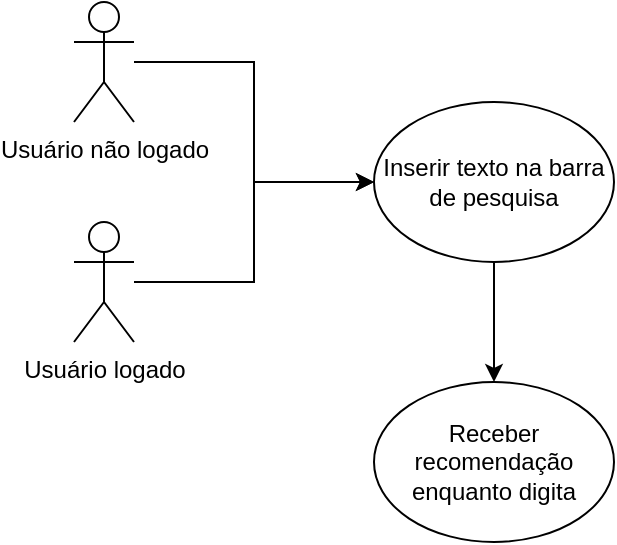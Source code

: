 <mxfile version="26.0.9">
  <diagram name="Página-1" id="swJL8_UnPgZipM8jUTZV">
    <mxGraphModel dx="1536" dy="619" grid="1" gridSize="10" guides="1" tooltips="1" connect="1" arrows="1" fold="1" page="1" pageScale="1" pageWidth="827" pageHeight="1169" math="0" shadow="0">
      <root>
        <mxCell id="0" />
        <mxCell id="1" parent="0" />
        <mxCell id="qX8OSAhcZNE9EDzZe5ZY-3" style="edgeStyle=orthogonalEdgeStyle;rounded=0;orthogonalLoop=1;jettySize=auto;html=1;entryX=0;entryY=0.5;entryDx=0;entryDy=0;" edge="1" parent="1" source="qX8OSAhcZNE9EDzZe5ZY-1" target="qX8OSAhcZNE9EDzZe5ZY-2">
          <mxGeometry relative="1" as="geometry" />
        </mxCell>
        <mxCell id="qX8OSAhcZNE9EDzZe5ZY-1" value="Usuário não logado" style="shape=umlActor;verticalLabelPosition=bottom;verticalAlign=top;html=1;outlineConnect=0;" vertex="1" parent="1">
          <mxGeometry x="50" y="30" width="30" height="60" as="geometry" />
        </mxCell>
        <mxCell id="qX8OSAhcZNE9EDzZe5ZY-9" style="edgeStyle=orthogonalEdgeStyle;rounded=0;orthogonalLoop=1;jettySize=auto;html=1;entryX=0.5;entryY=0;entryDx=0;entryDy=0;" edge="1" parent="1" source="qX8OSAhcZNE9EDzZe5ZY-2" target="qX8OSAhcZNE9EDzZe5ZY-8">
          <mxGeometry relative="1" as="geometry" />
        </mxCell>
        <mxCell id="qX8OSAhcZNE9EDzZe5ZY-2" value="Inserir texto na barra de pesquisa" style="ellipse;whiteSpace=wrap;html=1;" vertex="1" parent="1">
          <mxGeometry x="200" y="80" width="120" height="80" as="geometry" />
        </mxCell>
        <mxCell id="qX8OSAhcZNE9EDzZe5ZY-7" style="edgeStyle=orthogonalEdgeStyle;rounded=0;orthogonalLoop=1;jettySize=auto;html=1;entryX=0;entryY=0.5;entryDx=0;entryDy=0;" edge="1" parent="1" source="qX8OSAhcZNE9EDzZe5ZY-6" target="qX8OSAhcZNE9EDzZe5ZY-2">
          <mxGeometry relative="1" as="geometry" />
        </mxCell>
        <mxCell id="qX8OSAhcZNE9EDzZe5ZY-6" value="Usuário logado" style="shape=umlActor;verticalLabelPosition=bottom;verticalAlign=top;html=1;outlineConnect=0;" vertex="1" parent="1">
          <mxGeometry x="50" y="140" width="30" height="60" as="geometry" />
        </mxCell>
        <mxCell id="qX8OSAhcZNE9EDzZe5ZY-8" value="Receber recomendação enquanto digita" style="ellipse;whiteSpace=wrap;html=1;" vertex="1" parent="1">
          <mxGeometry x="200" y="220" width="120" height="80" as="geometry" />
        </mxCell>
      </root>
    </mxGraphModel>
  </diagram>
</mxfile>

